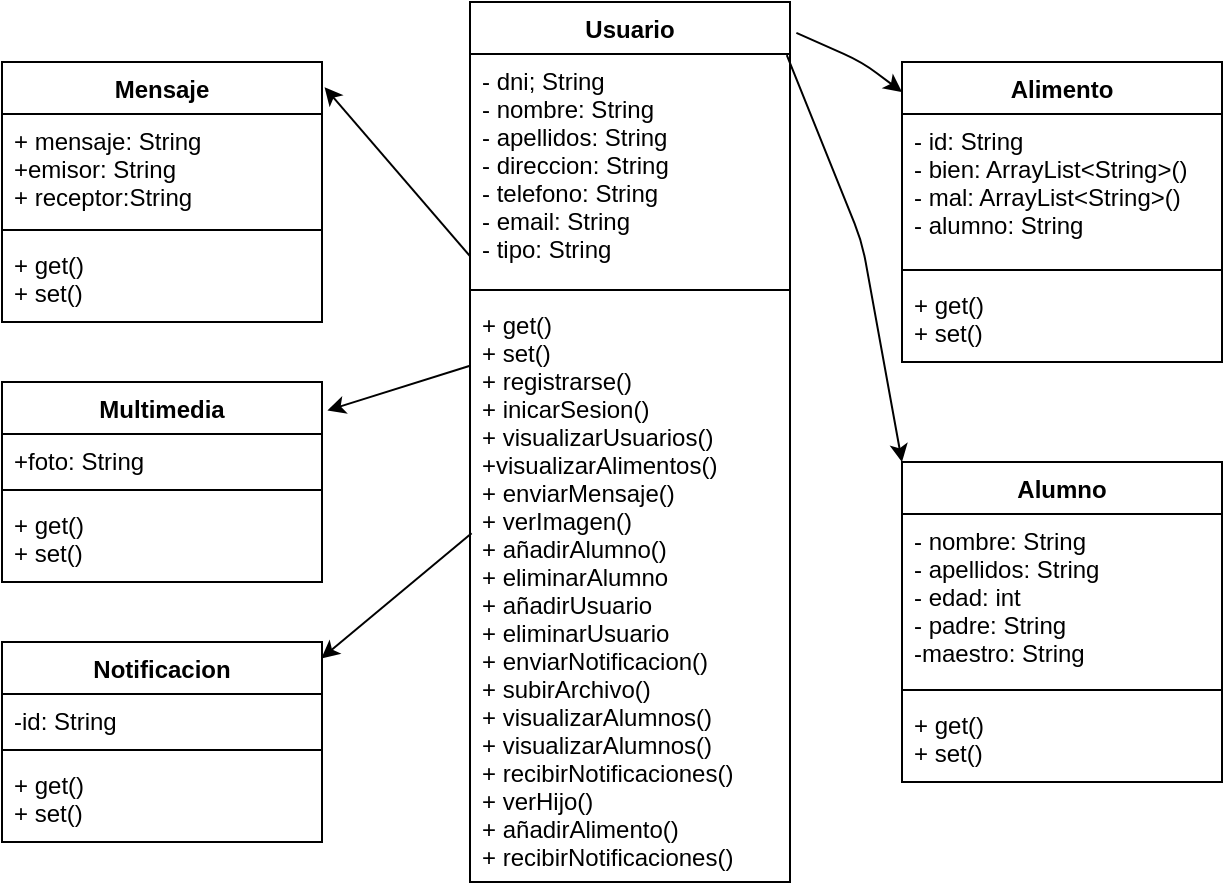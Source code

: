 <mxfile version="14.7.2" type="github">
  <diagram id="S9BZzjdBHRZkBD02Dn3u" name="Page-1">
    <mxGraphModel dx="1038" dy="548" grid="1" gridSize="10" guides="1" tooltips="1" connect="1" arrows="1" fold="1" page="1" pageScale="1" pageWidth="827" pageHeight="1169" math="0" shadow="0">
      <root>
        <mxCell id="0" />
        <mxCell id="1" parent="0" />
        <mxCell id="oJv3NyOuy0Rv_1TlhmGY-19" value="Usuario" style="swimlane;fontStyle=1;align=center;verticalAlign=top;childLayout=stackLayout;horizontal=1;startSize=26;horizontalStack=0;resizeParent=1;resizeParentMax=0;resizeLast=0;collapsible=1;marginBottom=0;" parent="1" vertex="1">
          <mxGeometry x="254" y="10" width="160" height="440" as="geometry" />
        </mxCell>
        <mxCell id="oJv3NyOuy0Rv_1TlhmGY-39" value="- dni; String&#xa;- nombre: String&#xa;- apellidos: String&#xa;- direccion: String&#xa;- telefono: String&#xa;- email: String&#xa;- tipo: String&#xa;" style="text;strokeColor=none;fillColor=none;align=left;verticalAlign=top;spacingLeft=4;spacingRight=4;overflow=hidden;rotatable=0;points=[[0,0.5],[1,0.5]];portConstraint=eastwest;" parent="oJv3NyOuy0Rv_1TlhmGY-19" vertex="1">
          <mxGeometry y="26" width="160" height="114" as="geometry" />
        </mxCell>
        <mxCell id="oJv3NyOuy0Rv_1TlhmGY-21" value="" style="line;strokeWidth=1;fillColor=none;align=left;verticalAlign=middle;spacingTop=-1;spacingLeft=3;spacingRight=3;rotatable=0;labelPosition=right;points=[];portConstraint=eastwest;" parent="oJv3NyOuy0Rv_1TlhmGY-19" vertex="1">
          <mxGeometry y="140" width="160" height="8" as="geometry" />
        </mxCell>
        <mxCell id="oJv3NyOuy0Rv_1TlhmGY-22" value="+ get()&#xa;+ set()&#xa;+ registrarse()&#xa;+ inicarSesion()&#xa;+ visualizarUsuarios()&#xa;+visualizarAlimentos()&#xa;+ enviarMensaje()&#xa;+ verImagen()&#xa;+ añadirAlumno()&#xa;+ eliminarAlumno&#xa;+ añadirUsuario&#xa;+ eliminarUsuario&#xa;+ enviarNotificacion()&#xa;+ subirArchivo()&#xa;+ visualizarAlumnos()&#xa;+ visualizarAlumnos()&#xa;+ recibirNotificaciones()&#xa;+ verHijo()&#xa;+ añadirAlimento()&#xa;+ recibirNotificaciones()&#xa;" style="text;strokeColor=none;fillColor=none;align=left;verticalAlign=top;spacingLeft=4;spacingRight=4;overflow=hidden;rotatable=0;points=[[0,0.5],[1,0.5]];portConstraint=eastwest;" parent="oJv3NyOuy0Rv_1TlhmGY-19" vertex="1">
          <mxGeometry y="148" width="160" height="292" as="geometry" />
        </mxCell>
        <mxCell id="4Ibu2p12JN1-9Ro6WqMa-1" value="Alimento" style="swimlane;fontStyle=1;align=center;verticalAlign=top;childLayout=stackLayout;horizontal=1;startSize=26;horizontalStack=0;resizeParent=1;resizeParentMax=0;resizeLast=0;collapsible=1;marginBottom=0;" vertex="1" parent="1">
          <mxGeometry x="470" y="40" width="160" height="150" as="geometry" />
        </mxCell>
        <mxCell id="4Ibu2p12JN1-9Ro6WqMa-2" value="- id: String&#xa;- bien: ArrayList&lt;String&gt;()&#xa;- mal: ArrayList&lt;String&gt;()&#xa;- alumno: String" style="text;strokeColor=none;fillColor=none;align=left;verticalAlign=top;spacingLeft=4;spacingRight=4;overflow=hidden;rotatable=0;points=[[0,0.5],[1,0.5]];portConstraint=eastwest;" vertex="1" parent="4Ibu2p12JN1-9Ro6WqMa-1">
          <mxGeometry y="26" width="160" height="74" as="geometry" />
        </mxCell>
        <mxCell id="4Ibu2p12JN1-9Ro6WqMa-3" value="" style="line;strokeWidth=1;fillColor=none;align=left;verticalAlign=middle;spacingTop=-1;spacingLeft=3;spacingRight=3;rotatable=0;labelPosition=right;points=[];portConstraint=eastwest;" vertex="1" parent="4Ibu2p12JN1-9Ro6WqMa-1">
          <mxGeometry y="100" width="160" height="8" as="geometry" />
        </mxCell>
        <mxCell id="4Ibu2p12JN1-9Ro6WqMa-4" value="+ get()&#xa;+ set()" style="text;strokeColor=none;fillColor=none;align=left;verticalAlign=top;spacingLeft=4;spacingRight=4;overflow=hidden;rotatable=0;points=[[0,0.5],[1,0.5]];portConstraint=eastwest;" vertex="1" parent="4Ibu2p12JN1-9Ro6WqMa-1">
          <mxGeometry y="108" width="160" height="42" as="geometry" />
        </mxCell>
        <mxCell id="4Ibu2p12JN1-9Ro6WqMa-5" value="Mensaje" style="swimlane;fontStyle=1;align=center;verticalAlign=top;childLayout=stackLayout;horizontal=1;startSize=26;horizontalStack=0;resizeParent=1;resizeParentMax=0;resizeLast=0;collapsible=1;marginBottom=0;" vertex="1" parent="1">
          <mxGeometry x="20" y="40" width="160" height="130" as="geometry" />
        </mxCell>
        <mxCell id="4Ibu2p12JN1-9Ro6WqMa-6" value="+ mensaje: String&#xa;+emisor: String&#xa;+ receptor:String" style="text;strokeColor=none;fillColor=none;align=left;verticalAlign=top;spacingLeft=4;spacingRight=4;overflow=hidden;rotatable=0;points=[[0,0.5],[1,0.5]];portConstraint=eastwest;" vertex="1" parent="4Ibu2p12JN1-9Ro6WqMa-5">
          <mxGeometry y="26" width="160" height="54" as="geometry" />
        </mxCell>
        <mxCell id="4Ibu2p12JN1-9Ro6WqMa-7" value="" style="line;strokeWidth=1;fillColor=none;align=left;verticalAlign=middle;spacingTop=-1;spacingLeft=3;spacingRight=3;rotatable=0;labelPosition=right;points=[];portConstraint=eastwest;" vertex="1" parent="4Ibu2p12JN1-9Ro6WqMa-5">
          <mxGeometry y="80" width="160" height="8" as="geometry" />
        </mxCell>
        <mxCell id="4Ibu2p12JN1-9Ro6WqMa-8" value="+ get()&#xa;+ set()" style="text;strokeColor=none;fillColor=none;align=left;verticalAlign=top;spacingLeft=4;spacingRight=4;overflow=hidden;rotatable=0;points=[[0,0.5],[1,0.5]];portConstraint=eastwest;" vertex="1" parent="4Ibu2p12JN1-9Ro6WqMa-5">
          <mxGeometry y="88" width="160" height="42" as="geometry" />
        </mxCell>
        <mxCell id="4Ibu2p12JN1-9Ro6WqMa-9" value="Alumno" style="swimlane;fontStyle=1;align=center;verticalAlign=top;childLayout=stackLayout;horizontal=1;startSize=26;horizontalStack=0;resizeParent=1;resizeParentMax=0;resizeLast=0;collapsible=1;marginBottom=0;" vertex="1" parent="1">
          <mxGeometry x="470" y="240" width="160" height="160" as="geometry" />
        </mxCell>
        <mxCell id="4Ibu2p12JN1-9Ro6WqMa-10" value="- nombre: String&#xa;- apellidos: String&#xa;- edad: int&#xa;- padre: String&#xa;-maestro: String" style="text;strokeColor=none;fillColor=none;align=left;verticalAlign=top;spacingLeft=4;spacingRight=4;overflow=hidden;rotatable=0;points=[[0,0.5],[1,0.5]];portConstraint=eastwest;" vertex="1" parent="4Ibu2p12JN1-9Ro6WqMa-9">
          <mxGeometry y="26" width="160" height="84" as="geometry" />
        </mxCell>
        <mxCell id="4Ibu2p12JN1-9Ro6WqMa-11" value="" style="line;strokeWidth=1;fillColor=none;align=left;verticalAlign=middle;spacingTop=-1;spacingLeft=3;spacingRight=3;rotatable=0;labelPosition=right;points=[];portConstraint=eastwest;" vertex="1" parent="4Ibu2p12JN1-9Ro6WqMa-9">
          <mxGeometry y="110" width="160" height="8" as="geometry" />
        </mxCell>
        <mxCell id="4Ibu2p12JN1-9Ro6WqMa-12" value="+ get()&#xa;+ set()" style="text;strokeColor=none;fillColor=none;align=left;verticalAlign=top;spacingLeft=4;spacingRight=4;overflow=hidden;rotatable=0;points=[[0,0.5],[1,0.5]];portConstraint=eastwest;" vertex="1" parent="4Ibu2p12JN1-9Ro6WqMa-9">
          <mxGeometry y="118" width="160" height="42" as="geometry" />
        </mxCell>
        <mxCell id="4Ibu2p12JN1-9Ro6WqMa-13" value="Multimedia" style="swimlane;fontStyle=1;align=center;verticalAlign=top;childLayout=stackLayout;horizontal=1;startSize=26;horizontalStack=0;resizeParent=1;resizeParentMax=0;resizeLast=0;collapsible=1;marginBottom=0;" vertex="1" parent="1">
          <mxGeometry x="20" y="200" width="160" height="100" as="geometry" />
        </mxCell>
        <mxCell id="4Ibu2p12JN1-9Ro6WqMa-14" value="+foto: String" style="text;strokeColor=none;fillColor=none;align=left;verticalAlign=top;spacingLeft=4;spacingRight=4;overflow=hidden;rotatable=0;points=[[0,0.5],[1,0.5]];portConstraint=eastwest;" vertex="1" parent="4Ibu2p12JN1-9Ro6WqMa-13">
          <mxGeometry y="26" width="160" height="24" as="geometry" />
        </mxCell>
        <mxCell id="4Ibu2p12JN1-9Ro6WqMa-15" value="" style="line;strokeWidth=1;fillColor=none;align=left;verticalAlign=middle;spacingTop=-1;spacingLeft=3;spacingRight=3;rotatable=0;labelPosition=right;points=[];portConstraint=eastwest;" vertex="1" parent="4Ibu2p12JN1-9Ro6WqMa-13">
          <mxGeometry y="50" width="160" height="8" as="geometry" />
        </mxCell>
        <mxCell id="4Ibu2p12JN1-9Ro6WqMa-16" value="+ get()&#xa;+ set()" style="text;strokeColor=none;fillColor=none;align=left;verticalAlign=top;spacingLeft=4;spacingRight=4;overflow=hidden;rotatable=0;points=[[0,0.5],[1,0.5]];portConstraint=eastwest;" vertex="1" parent="4Ibu2p12JN1-9Ro6WqMa-13">
          <mxGeometry y="58" width="160" height="42" as="geometry" />
        </mxCell>
        <mxCell id="4Ibu2p12JN1-9Ro6WqMa-17" value="Notificacion" style="swimlane;fontStyle=1;align=center;verticalAlign=top;childLayout=stackLayout;horizontal=1;startSize=26;horizontalStack=0;resizeParent=1;resizeParentMax=0;resizeLast=0;collapsible=1;marginBottom=0;" vertex="1" parent="1">
          <mxGeometry x="20" y="330" width="160" height="100" as="geometry" />
        </mxCell>
        <mxCell id="4Ibu2p12JN1-9Ro6WqMa-18" value="-id: String" style="text;strokeColor=none;fillColor=none;align=left;verticalAlign=top;spacingLeft=4;spacingRight=4;overflow=hidden;rotatable=0;points=[[0,0.5],[1,0.5]];portConstraint=eastwest;" vertex="1" parent="4Ibu2p12JN1-9Ro6WqMa-17">
          <mxGeometry y="26" width="160" height="24" as="geometry" />
        </mxCell>
        <mxCell id="4Ibu2p12JN1-9Ro6WqMa-19" value="" style="line;strokeWidth=1;fillColor=none;align=left;verticalAlign=middle;spacingTop=-1;spacingLeft=3;spacingRight=3;rotatable=0;labelPosition=right;points=[];portConstraint=eastwest;" vertex="1" parent="4Ibu2p12JN1-9Ro6WqMa-17">
          <mxGeometry y="50" width="160" height="8" as="geometry" />
        </mxCell>
        <mxCell id="4Ibu2p12JN1-9Ro6WqMa-20" value="+ get()&#xa;+ set()" style="text;strokeColor=none;fillColor=none;align=left;verticalAlign=top;spacingLeft=4;spacingRight=4;overflow=hidden;rotatable=0;points=[[0,0.5],[1,0.5]];portConstraint=eastwest;" vertex="1" parent="4Ibu2p12JN1-9Ro6WqMa-17">
          <mxGeometry y="58" width="160" height="42" as="geometry" />
        </mxCell>
        <mxCell id="4Ibu2p12JN1-9Ro6WqMa-21" value="" style="endArrow=classic;html=1;exitX=1.02;exitY=0.035;exitDx=0;exitDy=0;exitPerimeter=0;" edge="1" parent="1" source="oJv3NyOuy0Rv_1TlhmGY-19" target="4Ibu2p12JN1-9Ro6WqMa-1">
          <mxGeometry width="50" height="50" relative="1" as="geometry">
            <mxPoint x="690" y="80" as="sourcePoint" />
            <mxPoint x="740" y="30" as="targetPoint" />
            <Array as="points">
              <mxPoint x="450" y="40" />
            </Array>
          </mxGeometry>
        </mxCell>
        <mxCell id="4Ibu2p12JN1-9Ro6WqMa-22" value="" style="endArrow=classic;html=1;exitX=0.99;exitY=0.005;exitDx=0;exitDy=0;exitPerimeter=0;entryX=0;entryY=0;entryDx=0;entryDy=0;" edge="1" parent="1" source="oJv3NyOuy0Rv_1TlhmGY-39" target="4Ibu2p12JN1-9Ro6WqMa-9">
          <mxGeometry width="50" height="50" relative="1" as="geometry">
            <mxPoint x="680" y="100" as="sourcePoint" />
            <mxPoint x="730" y="50" as="targetPoint" />
            <Array as="points">
              <mxPoint x="450" y="130" />
            </Array>
          </mxGeometry>
        </mxCell>
        <mxCell id="4Ibu2p12JN1-9Ro6WqMa-23" value="" style="endArrow=classic;html=1;entryX=1.008;entryY=0.097;entryDx=0;entryDy=0;entryPerimeter=0;" edge="1" parent="1" source="oJv3NyOuy0Rv_1TlhmGY-19" target="4Ibu2p12JN1-9Ro6WqMa-5">
          <mxGeometry width="50" height="50" relative="1" as="geometry">
            <mxPoint x="190" y="110" as="sourcePoint" />
            <mxPoint x="240" y="60" as="targetPoint" />
          </mxGeometry>
        </mxCell>
        <mxCell id="4Ibu2p12JN1-9Ro6WqMa-24" value="" style="endArrow=classic;html=1;exitX=0;exitY=0.116;exitDx=0;exitDy=0;exitPerimeter=0;entryX=1.017;entryY=0.142;entryDx=0;entryDy=0;entryPerimeter=0;" edge="1" parent="1" source="oJv3NyOuy0Rv_1TlhmGY-22" target="4Ibu2p12JN1-9Ro6WqMa-13">
          <mxGeometry width="50" height="50" relative="1" as="geometry">
            <mxPoint x="210" y="270" as="sourcePoint" />
            <mxPoint x="260" y="220" as="targetPoint" />
          </mxGeometry>
        </mxCell>
        <mxCell id="4Ibu2p12JN1-9Ro6WqMa-25" value="" style="endArrow=classic;html=1;exitX=0.005;exitY=0.403;exitDx=0;exitDy=0;exitPerimeter=0;entryX=0.998;entryY=0.082;entryDx=0;entryDy=0;entryPerimeter=0;" edge="1" parent="1" source="oJv3NyOuy0Rv_1TlhmGY-22" target="4Ibu2p12JN1-9Ro6WqMa-17">
          <mxGeometry width="50" height="50" relative="1" as="geometry">
            <mxPoint x="190" y="360" as="sourcePoint" />
            <mxPoint x="240" y="310" as="targetPoint" />
          </mxGeometry>
        </mxCell>
      </root>
    </mxGraphModel>
  </diagram>
</mxfile>
